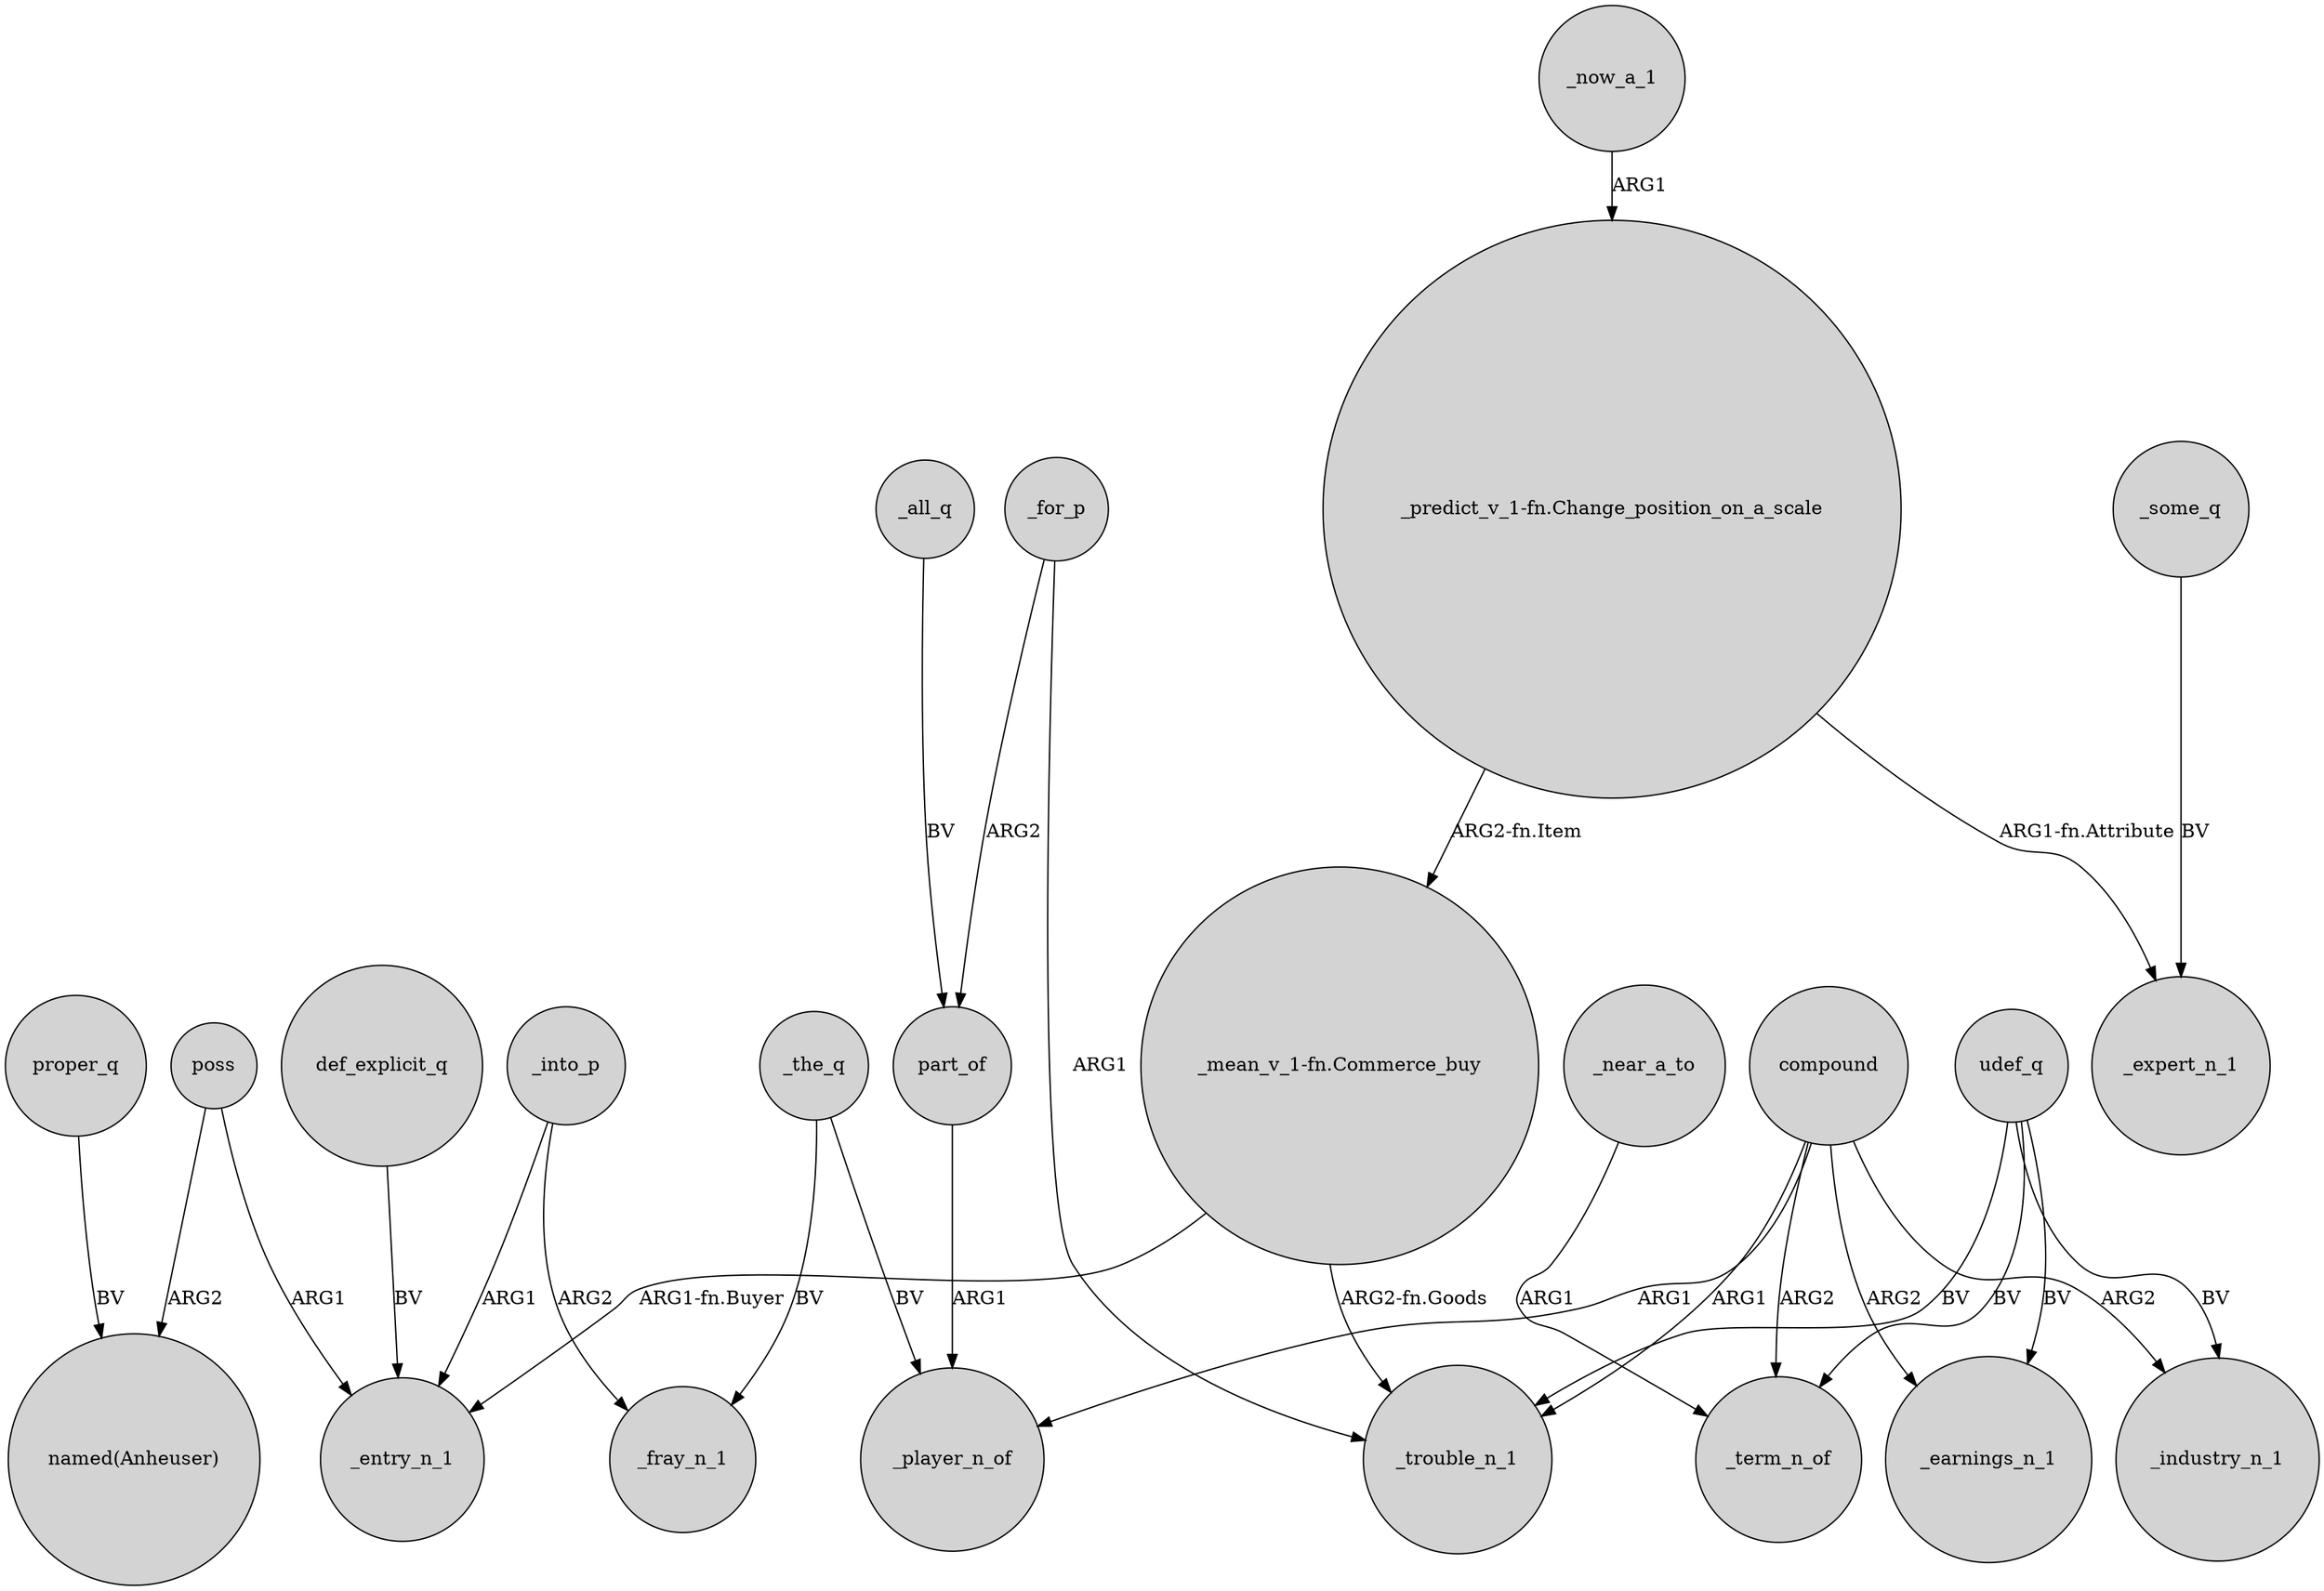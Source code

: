 digraph {
	node [shape=circle style=filled]
	poss -> "named(Anheuser)" [label=ARG2]
	udef_q -> _term_n_of [label=BV]
	compound -> _player_n_of [label=ARG1]
	compound -> _industry_n_1 [label=ARG2]
	compound -> _term_n_of [label=ARG2]
	_the_q -> _player_n_of [label=BV]
	_into_p -> _fray_n_1 [label=ARG2]
	_for_p -> part_of [label=ARG2]
	_for_p -> _trouble_n_1 [label=ARG1]
	_into_p -> _entry_n_1 [label=ARG1]
	compound -> _trouble_n_1 [label=ARG1]
	_all_q -> part_of [label=BV]
	_the_q -> _fray_n_1 [label=BV]
	part_of -> _player_n_of [label=ARG1]
	proper_q -> "named(Anheuser)" [label=BV]
	compound -> _earnings_n_1 [label=ARG2]
	poss -> _entry_n_1 [label=ARG1]
	udef_q -> _earnings_n_1 [label=BV]
	udef_q -> _trouble_n_1 [label=BV]
	def_explicit_q -> _entry_n_1 [label=BV]
	_near_a_to -> _term_n_of [label=ARG1]
	"_predict_v_1-fn.Change_position_on_a_scale" -> _expert_n_1 [label="ARG1-fn.Attribute"]
	udef_q -> _industry_n_1 [label=BV]
	"_mean_v_1-fn.Commerce_buy" -> _trouble_n_1 [label="ARG2-fn.Goods"]
	"_predict_v_1-fn.Change_position_on_a_scale" -> "_mean_v_1-fn.Commerce_buy" [label="ARG2-fn.Item"]
	_now_a_1 -> "_predict_v_1-fn.Change_position_on_a_scale" [label=ARG1]
	"_mean_v_1-fn.Commerce_buy" -> _entry_n_1 [label="ARG1-fn.Buyer"]
	_some_q -> _expert_n_1 [label=BV]
}
